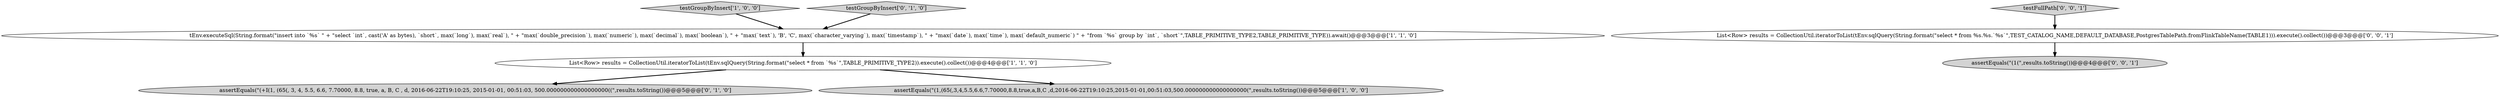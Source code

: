 digraph {
0 [style = filled, label = "testGroupByInsert['1', '0', '0']", fillcolor = lightgray, shape = diamond image = "AAA0AAABBB1BBB"];
4 [style = filled, label = "testGroupByInsert['0', '1', '0']", fillcolor = lightgray, shape = diamond image = "AAA0AAABBB2BBB"];
7 [style = filled, label = "assertEquals(\"(1(\",results.toString())@@@4@@@['0', '0', '1']", fillcolor = lightgray, shape = ellipse image = "AAA0AAABBB3BBB"];
5 [style = filled, label = "assertEquals(\"(+I(1, (65(, 3, 4, 5.5, 6.6, 7.70000, 8.8, true, a, B, C , d, 2016-06-22T19:10:25, 2015-01-01, 00:51:03, 500.000000000000000000((\",results.toString())@@@5@@@['0', '1', '0']", fillcolor = lightgray, shape = ellipse image = "AAA0AAABBB2BBB"];
8 [style = filled, label = "testFullPath['0', '0', '1']", fillcolor = lightgray, shape = diamond image = "AAA0AAABBB3BBB"];
6 [style = filled, label = "List<Row> results = CollectionUtil.iteratorToList(tEnv.sqlQuery(String.format(\"select * from %s.%s.`%s`\",TEST_CATALOG_NAME,DEFAULT_DATABASE,PostgresTablePath.fromFlinkTableName(TABLE1))).execute().collect())@@@3@@@['0', '0', '1']", fillcolor = white, shape = ellipse image = "AAA0AAABBB3BBB"];
2 [style = filled, label = "tEnv.executeSql(String.format(\"insert into `%s` \" + \"select `int`, cast('A' as bytes), `short`, max(`long`), max(`real`), \" + \"max(`double_precision`), max(`numeric`), max(`decimal`), max(`boolean`), \" + \"max(`text`), 'B', 'C', max(`character_varying`), max(`timestamp`), \" + \"max(`date`), max(`time`), max(`default_numeric`) \" + \"from `%s` group by `int`, `short`\",TABLE_PRIMITIVE_TYPE2,TABLE_PRIMITIVE_TYPE)).await()@@@3@@@['1', '1', '0']", fillcolor = white, shape = ellipse image = "AAA0AAABBB1BBB"];
3 [style = filled, label = "assertEquals(\"(1,(65(,3,4,5.5,6.6,7.70000,8.8,true,a,B,C ,d,2016-06-22T19:10:25,2015-01-01,00:51:03,500.000000000000000000(\",results.toString())@@@5@@@['1', '0', '0']", fillcolor = lightgray, shape = ellipse image = "AAA0AAABBB1BBB"];
1 [style = filled, label = "List<Row> results = CollectionUtil.iteratorToList(tEnv.sqlQuery(String.format(\"select * from `%s`\",TABLE_PRIMITIVE_TYPE2)).execute().collect())@@@4@@@['1', '1', '0']", fillcolor = white, shape = ellipse image = "AAA0AAABBB1BBB"];
1->3 [style = bold, label=""];
0->2 [style = bold, label=""];
6->7 [style = bold, label=""];
8->6 [style = bold, label=""];
2->1 [style = bold, label=""];
4->2 [style = bold, label=""];
1->5 [style = bold, label=""];
}
